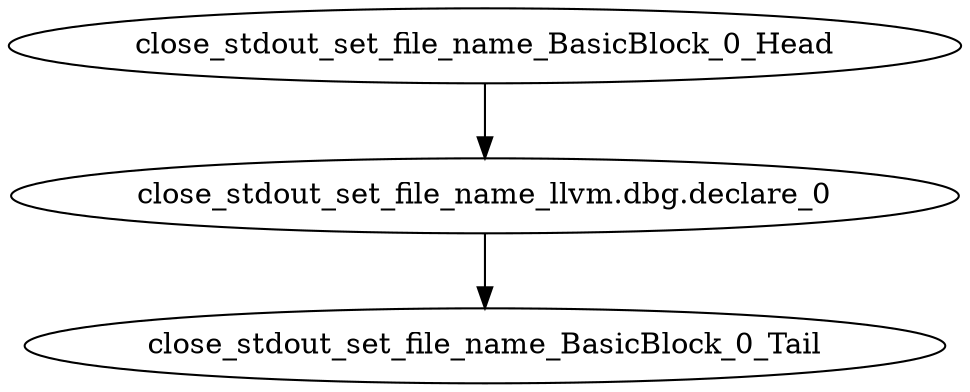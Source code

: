 digraph G {
    "close_stdout_set_file_name_BasicBlock_0_Head" -> "close_stdout_set_file_name_llvm.dbg.declare_0"
    "close_stdout_set_file_name_llvm.dbg.declare_0" -> "close_stdout_set_file_name_BasicBlock_0_Tail"
}
